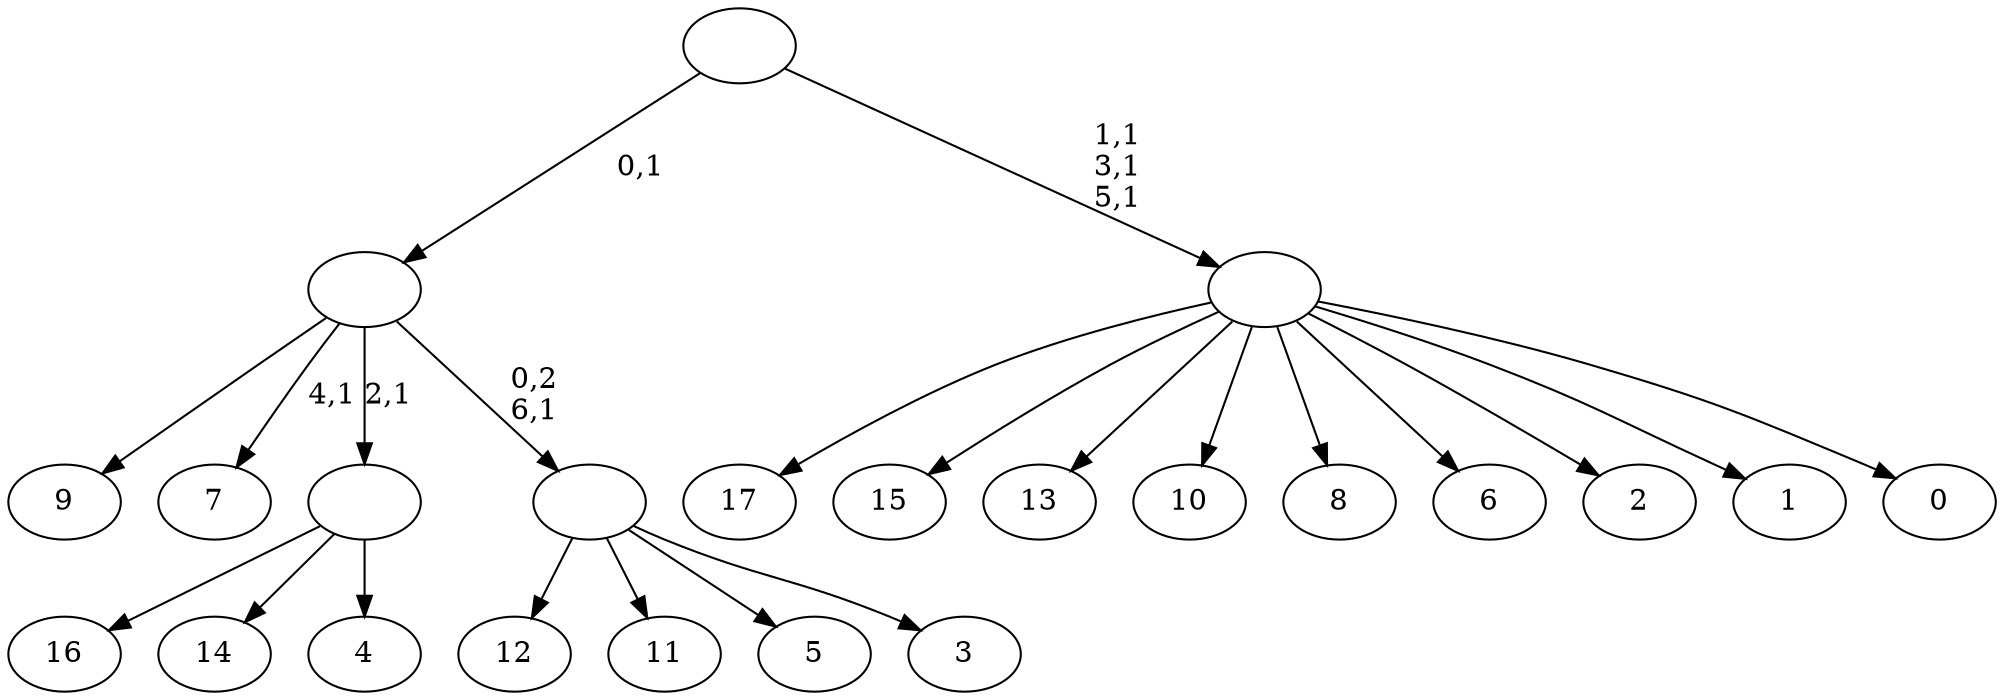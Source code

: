 digraph T {
	25 [label="17"]
	24 [label="16"]
	23 [label="15"]
	22 [label="14"]
	21 [label="13"]
	20 [label="12"]
	19 [label="11"]
	18 [label="10"]
	17 [label="9"]
	16 [label="8"]
	15 [label="7"]
	13 [label="6"]
	12 [label="5"]
	11 [label="4"]
	10 [label=""]
	9 [label="3"]
	8 [label=""]
	7 [label=""]
	6 [label="2"]
	5 [label="1"]
	4 [label="0"]
	3 [label=""]
	0 [label=""]
	10 -> 24 [label=""]
	10 -> 22 [label=""]
	10 -> 11 [label=""]
	8 -> 20 [label=""]
	8 -> 19 [label=""]
	8 -> 12 [label=""]
	8 -> 9 [label=""]
	7 -> 15 [label="4,1"]
	7 -> 17 [label=""]
	7 -> 10 [label="2,1"]
	7 -> 8 [label="0,2\n6,1"]
	3 -> 25 [label=""]
	3 -> 23 [label=""]
	3 -> 21 [label=""]
	3 -> 18 [label=""]
	3 -> 16 [label=""]
	3 -> 13 [label=""]
	3 -> 6 [label=""]
	3 -> 5 [label=""]
	3 -> 4 [label=""]
	0 -> 3 [label="1,1\n3,1\n5,1"]
	0 -> 7 [label="0,1"]
}

